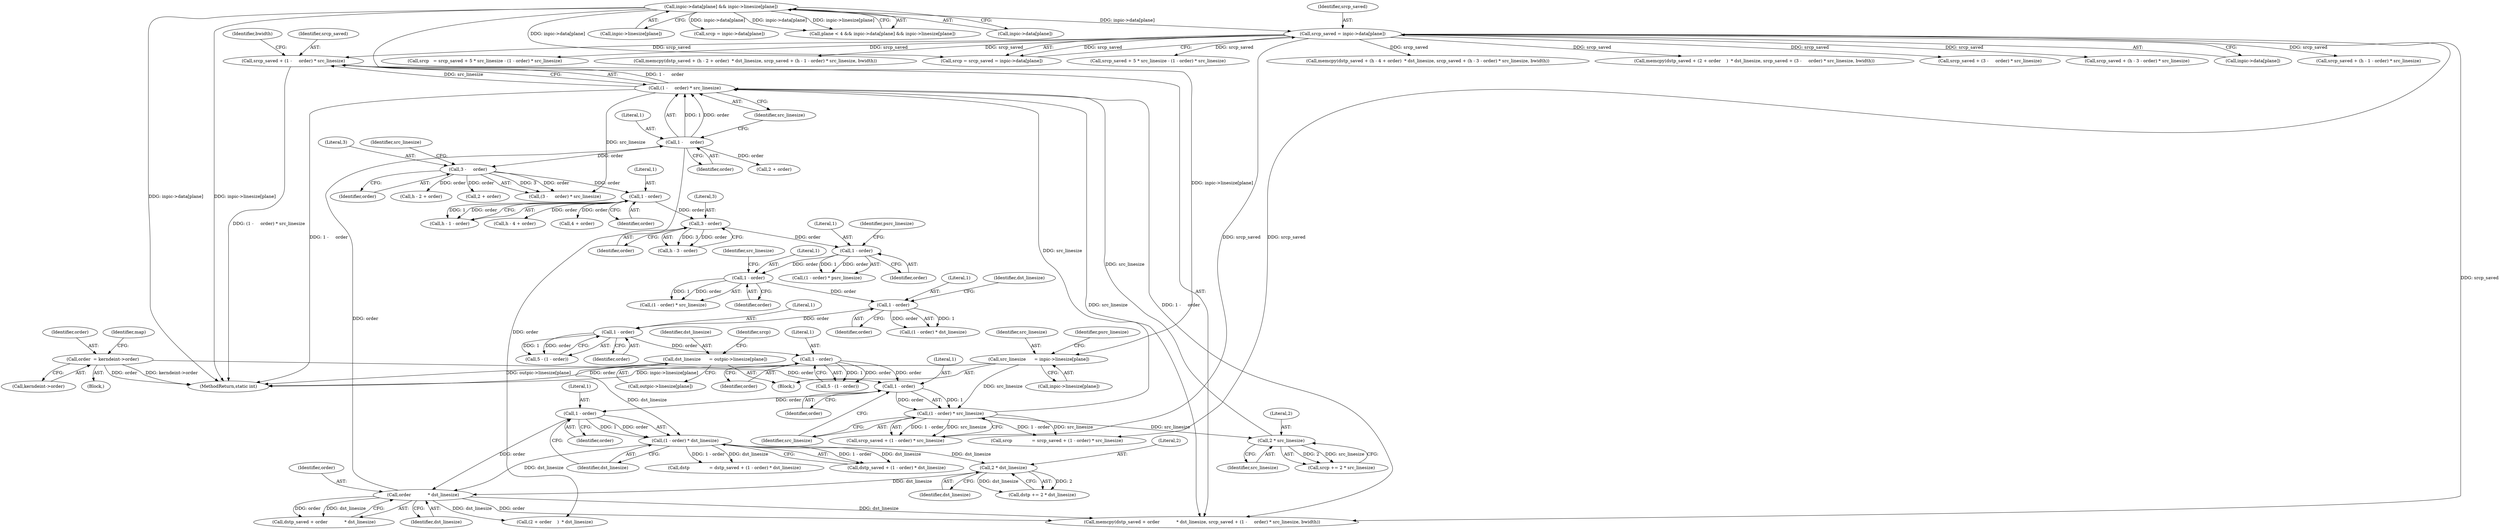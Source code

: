 digraph "0_FFmpeg_e43a0a232dbf6d3c161823c2e07c52e76227a1bc_5@pointer" {
"1000376" [label="(Call,srcp_saved + (1 -     order) * src_linesize)"];
"1000290" [label="(Call,srcp_saved = inpic->data[plane])"];
"1000251" [label="(Call,inpic->data[plane] && inpic->linesize[plane])"];
"1000378" [label="(Call,(1 -     order) * src_linesize)"];
"1000379" [label="(Call,1 -     order)"];
"1000373" [label="(Call,order            * dst_linesize)"];
"1000341" [label="(Call,1 - order)"];
"1000332" [label="(Call,1 - order)"];
"1000186" [label="(Call,order  = kerndeint->order)"];
"1000587" [label="(Call,1 - order)"];
"1000578" [label="(Call,1 - order)"];
"1000569" [label="(Call,1 - order)"];
"1000504" [label="(Call,1 - order)"];
"1000453" [label="(Call,1 - order)"];
"1000435" [label="(Call,3 - order)"];
"1000415" [label="(Call,1 - order)"];
"1000395" [label="(Call,3 -     order)"];
"1000367" [label="(Call,2 * dst_linesize)"];
"1000340" [label="(Call,(1 - order) * dst_linesize)"];
"1000320" [label="(Call,dst_linesize      = outpic->linesize[plane])"];
"1000362" [label="(Call,2 * src_linesize)"];
"1000331" [label="(Call,(1 - order) * src_linesize)"];
"1000297" [label="(Call,src_linesize      = inpic->linesize[plane])"];
"1000572" [label="(Identifier,dst_linesize)"];
"1000292" [label="(Call,inpic->data[plane])"];
"1001159" [label="(MethodReturn,static int)"];
"1000362" [label="(Call,2 * src_linesize)"];
"1000257" [label="(Call,inpic->linesize[plane])"];
"1000186" [label="(Call,order  = kerndeint->order)"];
"1000381" [label="(Identifier,order)"];
"1000373" [label="(Call,order            * dst_linesize)"];
"1000380" [label="(Literal,1)"];
"1000505" [label="(Literal,1)"];
"1000290" [label="(Call,srcp_saved = inpic->data[plane])"];
"1000404" [label="(Call,h - 2 + order)"];
"1000410" [label="(Call,srcp_saved + (h - 1 - order) * src_linesize)"];
"1000344" [label="(Identifier,dst_linesize)"];
"1000587" [label="(Call,1 - order)"];
"1000454" [label="(Literal,1)"];
"1000426" [label="(Call,4 + order)"];
"1000578" [label="(Call,1 - order)"];
"1000585" [label="(Call,5 - (1 - order))"];
"1000571" [label="(Identifier,order)"];
"1000395" [label="(Call,3 -     order)"];
"1000328" [label="(Identifier,srcp)"];
"1000379" [label="(Call,1 -     order)"];
"1000456" [label="(Identifier,psrc_linesize)"];
"1000568" [label="(Call,(1 - order) * dst_linesize)"];
"1001131" [label="(Call,srcp = inpic->data[plane])"];
"1000503" [label="(Call,(1 - order) * src_linesize)"];
"1000321" [label="(Identifier,dst_linesize)"];
"1000247" [label="(Call,plane < 4 && inpic->data[plane] && inpic->linesize[plane])"];
"1000495" [label="(Call,srcp   = srcp_saved + 5 * src_linesize - (1 - order) * src_linesize)"];
"1000334" [label="(Identifier,order)"];
"1000335" [label="(Identifier,src_linesize)"];
"1000367" [label="(Call,2 * dst_linesize)"];
"1000252" [label="(Call,inpic->data[plane])"];
"1000291" [label="(Identifier,srcp_saved)"];
"1000297" [label="(Call,src_linesize      = inpic->linesize[plane])"];
"1000331" [label="(Call,(1 - order) * src_linesize)"];
"1000371" [label="(Call,dstp_saved + order            * dst_linesize)"];
"1000398" [label="(Identifier,src_linesize)"];
"1000251" [label="(Call,inpic->data[plane] && inpic->linesize[plane])"];
"1000340" [label="(Call,(1 - order) * dst_linesize)"];
"1000120" [label="(Block,)"];
"1000453" [label="(Call,1 - order)"];
"1000406" [label="(Call,2 + order)"];
"1000264" [label="(Block,)"];
"1000452" [label="(Call,(1 - order) * psrc_linesize)"];
"1000375" [label="(Identifier,dst_linesize)"];
"1000341" [label="(Call,1 - order)"];
"1000588" [label="(Literal,1)"];
"1000433" [label="(Call,h - 3 - order)"];
"1000400" [label="(Call,memcpy(dstp_saved + (h - 2 + order)  * dst_linesize, srcp_saved + (h - 1 - order) * src_linesize, bwidth))"];
"1000383" [label="(Identifier,bwidth)"];
"1000365" [label="(Call,dstp += 2 * dst_linesize)"];
"1000288" [label="(Call,srcp = srcp_saved = inpic->data[plane])"];
"1000343" [label="(Identifier,order)"];
"1000378" [label="(Call,(1 -     order) * src_linesize)"];
"1000436" [label="(Literal,3)"];
"1000497" [label="(Call,srcp_saved + 5 * src_linesize - (1 - order) * src_linesize)"];
"1000387" [label="(Call,(2 + order    )  * dst_linesize)"];
"1000370" [label="(Call,memcpy(dstp_saved + order            * dst_linesize, srcp_saved + (1 -     order) * src_linesize, bwidth))"];
"1000437" [label="(Identifier,order)"];
"1000360" [label="(Call,srcp += 2 * src_linesize)"];
"1000305" [label="(Identifier,psrc_linesize)"];
"1000320" [label="(Call,dst_linesize      = outpic->linesize[plane])"];
"1000376" [label="(Call,srcp_saved + (1 -     order) * src_linesize)"];
"1000299" [label="(Call,inpic->linesize[plane])"];
"1000329" [label="(Call,srcp_saved + (1 - order) * src_linesize)"];
"1000338" [label="(Call,dstp_saved + (1 - order) * dst_linesize)"];
"1000507" [label="(Identifier,src_linesize)"];
"1000368" [label="(Literal,2)"];
"1000420" [label="(Call,memcpy(dstp_saved + (h - 4 + order)  * dst_linesize, srcp_saved + (h - 3 - order) * src_linesize, bwidth))"];
"1000417" [label="(Identifier,order)"];
"1000336" [label="(Call,dstp              = dstp_saved + (1 - order) * dst_linesize)"];
"1000394" [label="(Call,(3 -     order) * src_linesize)"];
"1000579" [label="(Literal,1)"];
"1000384" [label="(Call,memcpy(dstp_saved + (2 + order    )  * dst_linesize, srcp_saved + (3 -     order) * src_linesize, bwidth))"];
"1000342" [label="(Literal,1)"];
"1000392" [label="(Call,srcp_saved + (3 -     order) * src_linesize)"];
"1000569" [label="(Call,1 - order)"];
"1000369" [label="(Identifier,dst_linesize)"];
"1000364" [label="(Identifier,src_linesize)"];
"1000327" [label="(Call,srcp              = srcp_saved + (1 - order) * src_linesize)"];
"1000388" [label="(Call,2 + order)"];
"1000188" [label="(Call,kerndeint->order)"];
"1000382" [label="(Identifier,src_linesize)"];
"1000413" [label="(Call,h - 1 - order)"];
"1000374" [label="(Identifier,order)"];
"1000570" [label="(Literal,1)"];
"1000424" [label="(Call,h - 4 + order)"];
"1000576" [label="(Call,5 - (1 - order))"];
"1000416" [label="(Literal,1)"];
"1000332" [label="(Call,1 - order)"];
"1000504" [label="(Call,1 - order)"];
"1000589" [label="(Identifier,order)"];
"1000298" [label="(Identifier,src_linesize)"];
"1000396" [label="(Literal,3)"];
"1000187" [label="(Identifier,order)"];
"1000506" [label="(Identifier,order)"];
"1000377" [label="(Identifier,srcp_saved)"];
"1000322" [label="(Call,outpic->linesize[plane])"];
"1000580" [label="(Identifier,order)"];
"1000397" [label="(Identifier,order)"];
"1000430" [label="(Call,srcp_saved + (h - 3 - order) * src_linesize)"];
"1000455" [label="(Identifier,order)"];
"1000333" [label="(Literal,1)"];
"1000415" [label="(Call,1 - order)"];
"1000193" [label="(Identifier,map)"];
"1000363" [label="(Literal,2)"];
"1000435" [label="(Call,3 - order)"];
"1000376" -> "1000370"  [label="AST: "];
"1000376" -> "1000378"  [label="CFG: "];
"1000377" -> "1000376"  [label="AST: "];
"1000378" -> "1000376"  [label="AST: "];
"1000383" -> "1000376"  [label="CFG: "];
"1000376" -> "1001159"  [label="DDG: (1 -     order) * src_linesize"];
"1000290" -> "1000376"  [label="DDG: srcp_saved"];
"1000378" -> "1000376"  [label="DDG: 1 -     order"];
"1000378" -> "1000376"  [label="DDG: src_linesize"];
"1000290" -> "1000288"  [label="AST: "];
"1000290" -> "1000292"  [label="CFG: "];
"1000291" -> "1000290"  [label="AST: "];
"1000292" -> "1000290"  [label="AST: "];
"1000288" -> "1000290"  [label="CFG: "];
"1000290" -> "1000288"  [label="DDG: srcp_saved"];
"1000251" -> "1000290"  [label="DDG: inpic->data[plane]"];
"1000290" -> "1000327"  [label="DDG: srcp_saved"];
"1000290" -> "1000329"  [label="DDG: srcp_saved"];
"1000290" -> "1000370"  [label="DDG: srcp_saved"];
"1000290" -> "1000384"  [label="DDG: srcp_saved"];
"1000290" -> "1000392"  [label="DDG: srcp_saved"];
"1000290" -> "1000400"  [label="DDG: srcp_saved"];
"1000290" -> "1000410"  [label="DDG: srcp_saved"];
"1000290" -> "1000420"  [label="DDG: srcp_saved"];
"1000290" -> "1000430"  [label="DDG: srcp_saved"];
"1000290" -> "1000495"  [label="DDG: srcp_saved"];
"1000290" -> "1000497"  [label="DDG: srcp_saved"];
"1000251" -> "1000247"  [label="AST: "];
"1000251" -> "1000252"  [label="CFG: "];
"1000251" -> "1000257"  [label="CFG: "];
"1000252" -> "1000251"  [label="AST: "];
"1000257" -> "1000251"  [label="AST: "];
"1000247" -> "1000251"  [label="CFG: "];
"1000251" -> "1001159"  [label="DDG: inpic->data[plane]"];
"1000251" -> "1001159"  [label="DDG: inpic->linesize[plane]"];
"1000251" -> "1000247"  [label="DDG: inpic->data[plane]"];
"1000251" -> "1000247"  [label="DDG: inpic->linesize[plane]"];
"1000251" -> "1000288"  [label="DDG: inpic->data[plane]"];
"1000251" -> "1000297"  [label="DDG: inpic->linesize[plane]"];
"1000251" -> "1001131"  [label="DDG: inpic->data[plane]"];
"1000378" -> "1000382"  [label="CFG: "];
"1000379" -> "1000378"  [label="AST: "];
"1000382" -> "1000378"  [label="AST: "];
"1000378" -> "1001159"  [label="DDG: 1 -     order"];
"1000378" -> "1000370"  [label="DDG: 1 -     order"];
"1000378" -> "1000370"  [label="DDG: src_linesize"];
"1000379" -> "1000378"  [label="DDG: 1"];
"1000379" -> "1000378"  [label="DDG: order"];
"1000362" -> "1000378"  [label="DDG: src_linesize"];
"1000331" -> "1000378"  [label="DDG: src_linesize"];
"1000378" -> "1000394"  [label="DDG: src_linesize"];
"1000379" -> "1000381"  [label="CFG: "];
"1000380" -> "1000379"  [label="AST: "];
"1000381" -> "1000379"  [label="AST: "];
"1000382" -> "1000379"  [label="CFG: "];
"1000373" -> "1000379"  [label="DDG: order"];
"1000379" -> "1000387"  [label="DDG: order"];
"1000379" -> "1000388"  [label="DDG: order"];
"1000379" -> "1000395"  [label="DDG: order"];
"1000373" -> "1000371"  [label="AST: "];
"1000373" -> "1000375"  [label="CFG: "];
"1000374" -> "1000373"  [label="AST: "];
"1000375" -> "1000373"  [label="AST: "];
"1000371" -> "1000373"  [label="CFG: "];
"1000373" -> "1000370"  [label="DDG: order"];
"1000373" -> "1000370"  [label="DDG: dst_linesize"];
"1000373" -> "1000371"  [label="DDG: order"];
"1000373" -> "1000371"  [label="DDG: dst_linesize"];
"1000341" -> "1000373"  [label="DDG: order"];
"1000367" -> "1000373"  [label="DDG: dst_linesize"];
"1000340" -> "1000373"  [label="DDG: dst_linesize"];
"1000373" -> "1000387"  [label="DDG: dst_linesize"];
"1000341" -> "1000340"  [label="AST: "];
"1000341" -> "1000343"  [label="CFG: "];
"1000342" -> "1000341"  [label="AST: "];
"1000343" -> "1000341"  [label="AST: "];
"1000344" -> "1000341"  [label="CFG: "];
"1000341" -> "1000340"  [label="DDG: 1"];
"1000341" -> "1000340"  [label="DDG: order"];
"1000332" -> "1000341"  [label="DDG: order"];
"1000332" -> "1000331"  [label="AST: "];
"1000332" -> "1000334"  [label="CFG: "];
"1000333" -> "1000332"  [label="AST: "];
"1000334" -> "1000332"  [label="AST: "];
"1000335" -> "1000332"  [label="CFG: "];
"1000332" -> "1000331"  [label="DDG: 1"];
"1000332" -> "1000331"  [label="DDG: order"];
"1000186" -> "1000332"  [label="DDG: order"];
"1000587" -> "1000332"  [label="DDG: order"];
"1000186" -> "1000120"  [label="AST: "];
"1000186" -> "1000188"  [label="CFG: "];
"1000187" -> "1000186"  [label="AST: "];
"1000188" -> "1000186"  [label="AST: "];
"1000193" -> "1000186"  [label="CFG: "];
"1000186" -> "1001159"  [label="DDG: kerndeint->order"];
"1000186" -> "1001159"  [label="DDG: order"];
"1000587" -> "1000585"  [label="AST: "];
"1000587" -> "1000589"  [label="CFG: "];
"1000588" -> "1000587"  [label="AST: "];
"1000589" -> "1000587"  [label="AST: "];
"1000585" -> "1000587"  [label="CFG: "];
"1000587" -> "1001159"  [label="DDG: order"];
"1000587" -> "1000585"  [label="DDG: 1"];
"1000587" -> "1000585"  [label="DDG: order"];
"1000578" -> "1000587"  [label="DDG: order"];
"1000578" -> "1000576"  [label="AST: "];
"1000578" -> "1000580"  [label="CFG: "];
"1000579" -> "1000578"  [label="AST: "];
"1000580" -> "1000578"  [label="AST: "];
"1000576" -> "1000578"  [label="CFG: "];
"1000578" -> "1000576"  [label="DDG: 1"];
"1000578" -> "1000576"  [label="DDG: order"];
"1000569" -> "1000578"  [label="DDG: order"];
"1000569" -> "1000568"  [label="AST: "];
"1000569" -> "1000571"  [label="CFG: "];
"1000570" -> "1000569"  [label="AST: "];
"1000571" -> "1000569"  [label="AST: "];
"1000572" -> "1000569"  [label="CFG: "];
"1000569" -> "1000568"  [label="DDG: 1"];
"1000569" -> "1000568"  [label="DDG: order"];
"1000504" -> "1000569"  [label="DDG: order"];
"1000504" -> "1000503"  [label="AST: "];
"1000504" -> "1000506"  [label="CFG: "];
"1000505" -> "1000504"  [label="AST: "];
"1000506" -> "1000504"  [label="AST: "];
"1000507" -> "1000504"  [label="CFG: "];
"1000504" -> "1000503"  [label="DDG: 1"];
"1000504" -> "1000503"  [label="DDG: order"];
"1000453" -> "1000504"  [label="DDG: order"];
"1000453" -> "1000452"  [label="AST: "];
"1000453" -> "1000455"  [label="CFG: "];
"1000454" -> "1000453"  [label="AST: "];
"1000455" -> "1000453"  [label="AST: "];
"1000456" -> "1000453"  [label="CFG: "];
"1000453" -> "1000452"  [label="DDG: 1"];
"1000453" -> "1000452"  [label="DDG: order"];
"1000435" -> "1000453"  [label="DDG: order"];
"1000435" -> "1000433"  [label="AST: "];
"1000435" -> "1000437"  [label="CFG: "];
"1000436" -> "1000435"  [label="AST: "];
"1000437" -> "1000435"  [label="AST: "];
"1000433" -> "1000435"  [label="CFG: "];
"1000435" -> "1000433"  [label="DDG: 3"];
"1000435" -> "1000433"  [label="DDG: order"];
"1000415" -> "1000435"  [label="DDG: order"];
"1000415" -> "1000413"  [label="AST: "];
"1000415" -> "1000417"  [label="CFG: "];
"1000416" -> "1000415"  [label="AST: "];
"1000417" -> "1000415"  [label="AST: "];
"1000413" -> "1000415"  [label="CFG: "];
"1000415" -> "1000413"  [label="DDG: 1"];
"1000415" -> "1000413"  [label="DDG: order"];
"1000395" -> "1000415"  [label="DDG: order"];
"1000415" -> "1000424"  [label="DDG: order"];
"1000415" -> "1000426"  [label="DDG: order"];
"1000395" -> "1000394"  [label="AST: "];
"1000395" -> "1000397"  [label="CFG: "];
"1000396" -> "1000395"  [label="AST: "];
"1000397" -> "1000395"  [label="AST: "];
"1000398" -> "1000395"  [label="CFG: "];
"1000395" -> "1000394"  [label="DDG: 3"];
"1000395" -> "1000394"  [label="DDG: order"];
"1000395" -> "1000404"  [label="DDG: order"];
"1000395" -> "1000406"  [label="DDG: order"];
"1000367" -> "1000365"  [label="AST: "];
"1000367" -> "1000369"  [label="CFG: "];
"1000368" -> "1000367"  [label="AST: "];
"1000369" -> "1000367"  [label="AST: "];
"1000365" -> "1000367"  [label="CFG: "];
"1000367" -> "1000365"  [label="DDG: 2"];
"1000367" -> "1000365"  [label="DDG: dst_linesize"];
"1000340" -> "1000367"  [label="DDG: dst_linesize"];
"1000340" -> "1000338"  [label="AST: "];
"1000340" -> "1000344"  [label="CFG: "];
"1000344" -> "1000340"  [label="AST: "];
"1000338" -> "1000340"  [label="CFG: "];
"1000340" -> "1000336"  [label="DDG: 1 - order"];
"1000340" -> "1000336"  [label="DDG: dst_linesize"];
"1000340" -> "1000338"  [label="DDG: 1 - order"];
"1000340" -> "1000338"  [label="DDG: dst_linesize"];
"1000320" -> "1000340"  [label="DDG: dst_linesize"];
"1000320" -> "1000264"  [label="AST: "];
"1000320" -> "1000322"  [label="CFG: "];
"1000321" -> "1000320"  [label="AST: "];
"1000322" -> "1000320"  [label="AST: "];
"1000328" -> "1000320"  [label="CFG: "];
"1000320" -> "1001159"  [label="DDG: outpic->linesize[plane]"];
"1000362" -> "1000360"  [label="AST: "];
"1000362" -> "1000364"  [label="CFG: "];
"1000363" -> "1000362"  [label="AST: "];
"1000364" -> "1000362"  [label="AST: "];
"1000360" -> "1000362"  [label="CFG: "];
"1000362" -> "1000360"  [label="DDG: 2"];
"1000362" -> "1000360"  [label="DDG: src_linesize"];
"1000331" -> "1000362"  [label="DDG: src_linesize"];
"1000331" -> "1000329"  [label="AST: "];
"1000331" -> "1000335"  [label="CFG: "];
"1000335" -> "1000331"  [label="AST: "];
"1000329" -> "1000331"  [label="CFG: "];
"1000331" -> "1000327"  [label="DDG: 1 - order"];
"1000331" -> "1000327"  [label="DDG: src_linesize"];
"1000331" -> "1000329"  [label="DDG: 1 - order"];
"1000331" -> "1000329"  [label="DDG: src_linesize"];
"1000297" -> "1000331"  [label="DDG: src_linesize"];
"1000297" -> "1000264"  [label="AST: "];
"1000297" -> "1000299"  [label="CFG: "];
"1000298" -> "1000297"  [label="AST: "];
"1000299" -> "1000297"  [label="AST: "];
"1000305" -> "1000297"  [label="CFG: "];
"1000297" -> "1001159"  [label="DDG: inpic->linesize[plane]"];
}
